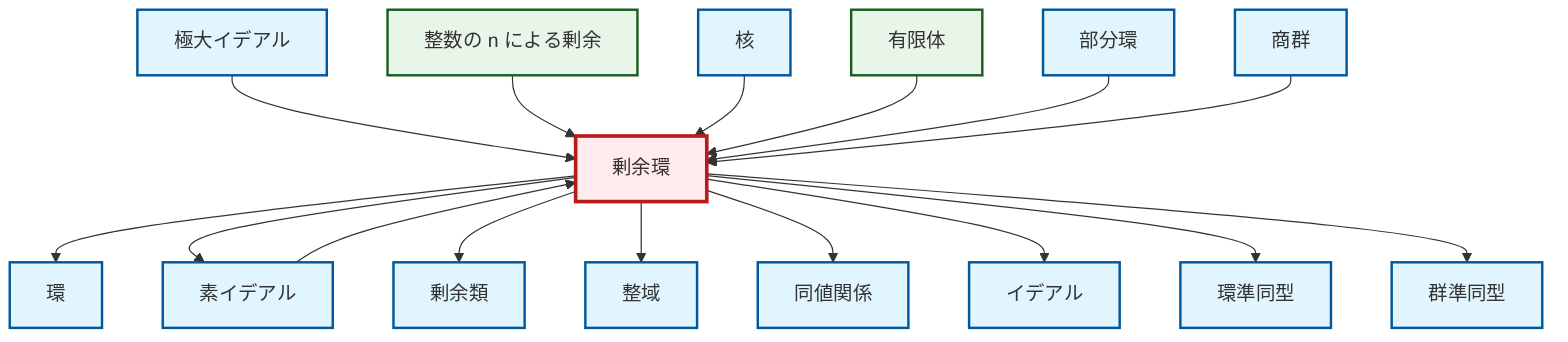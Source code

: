 graph TD
    classDef definition fill:#e1f5fe,stroke:#01579b,stroke-width:2px
    classDef theorem fill:#f3e5f5,stroke:#4a148c,stroke-width:2px
    classDef axiom fill:#fff3e0,stroke:#e65100,stroke-width:2px
    classDef example fill:#e8f5e9,stroke:#1b5e20,stroke-width:2px
    classDef current fill:#ffebee,stroke:#b71c1c,stroke-width:3px
    ex-quotient-integers-mod-n["整数の n による剰余"]:::example
    def-maximal-ideal["極大イデアル"]:::definition
    def-quotient-ring["剰余環"]:::definition
    def-coset["剰余類"]:::definition
    def-homomorphism["群準同型"]:::definition
    def-ring["環"]:::definition
    def-kernel["核"]:::definition
    ex-finite-field["有限体"]:::example
    def-subring["部分環"]:::definition
    def-ideal["イデアル"]:::definition
    def-prime-ideal["素イデアル"]:::definition
    def-ring-homomorphism["環準同型"]:::definition
    def-equivalence-relation["同値関係"]:::definition
    def-quotient-group["商群"]:::definition
    def-integral-domain["整域"]:::definition
    def-quotient-ring --> def-ring
    def-maximal-ideal --> def-quotient-ring
    def-quotient-ring --> def-prime-ideal
    ex-quotient-integers-mod-n --> def-quotient-ring
    def-kernel --> def-quotient-ring
    def-quotient-ring --> def-coset
    ex-finite-field --> def-quotient-ring
    def-subring --> def-quotient-ring
    def-quotient-group --> def-quotient-ring
    def-quotient-ring --> def-integral-domain
    def-quotient-ring --> def-equivalence-relation
    def-quotient-ring --> def-ideal
    def-quotient-ring --> def-ring-homomorphism
    def-prime-ideal --> def-quotient-ring
    def-quotient-ring --> def-homomorphism
    class def-quotient-ring current